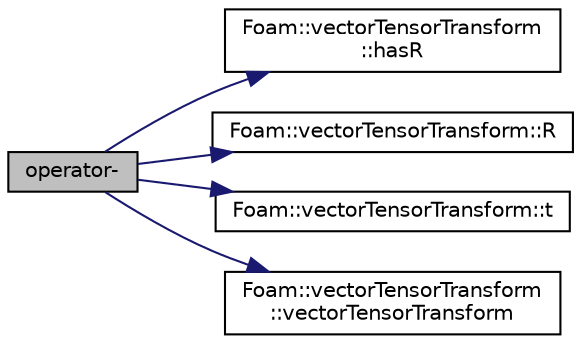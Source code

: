 digraph "operator-"
{
  bgcolor="transparent";
  edge [fontname="Helvetica",fontsize="10",labelfontname="Helvetica",labelfontsize="10"];
  node [fontname="Helvetica",fontsize="10",shape=record];
  rankdir="LR";
  Node131344 [label="operator-",height=0.2,width=0.4,color="black", fillcolor="grey75", style="filled", fontcolor="black"];
  Node131344 -> Node131345 [color="midnightblue",fontsize="10",style="solid",fontname="Helvetica"];
  Node131345 [label="Foam::vectorTensorTransform\l::hasR",height=0.2,width=0.4,color="black",URL="$a28857.html#a9d0aa4bee6e8352f1c939d91fe96748e"];
  Node131344 -> Node131346 [color="midnightblue",fontsize="10",style="solid",fontname="Helvetica"];
  Node131346 [label="Foam::vectorTensorTransform::R",height=0.2,width=0.4,color="black",URL="$a28857.html#a2f536ccb6dd221a9455428a524f602be"];
  Node131344 -> Node131347 [color="midnightblue",fontsize="10",style="solid",fontname="Helvetica"];
  Node131347 [label="Foam::vectorTensorTransform::t",height=0.2,width=0.4,color="black",URL="$a28857.html#ac90b4495e032d0efeb603179edc4cb8c"];
  Node131344 -> Node131348 [color="midnightblue",fontsize="10",style="solid",fontname="Helvetica"];
  Node131348 [label="Foam::vectorTensorTransform\l::vectorTensorTransform",height=0.2,width=0.4,color="black",URL="$a28857.html#ab93b3039656bb562be0b6fb5394da5d6",tooltip="Construct null. "];
}
